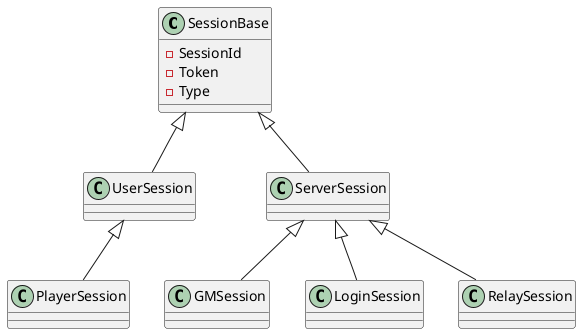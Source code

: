 @startuml 会话uml 

class SessionBase {
    - {field} SessionId
    - {field} Token
    - {field} Type
}

class GMSession {
}

SessionBase <|-- UserSession
SessionBase <|-- ServerSession

UserSession <|-- PlayerSession

ServerSession <|-- LoginSession
ServerSession <|-- RelaySession
ServerSession <|-- GMSession

@enduml